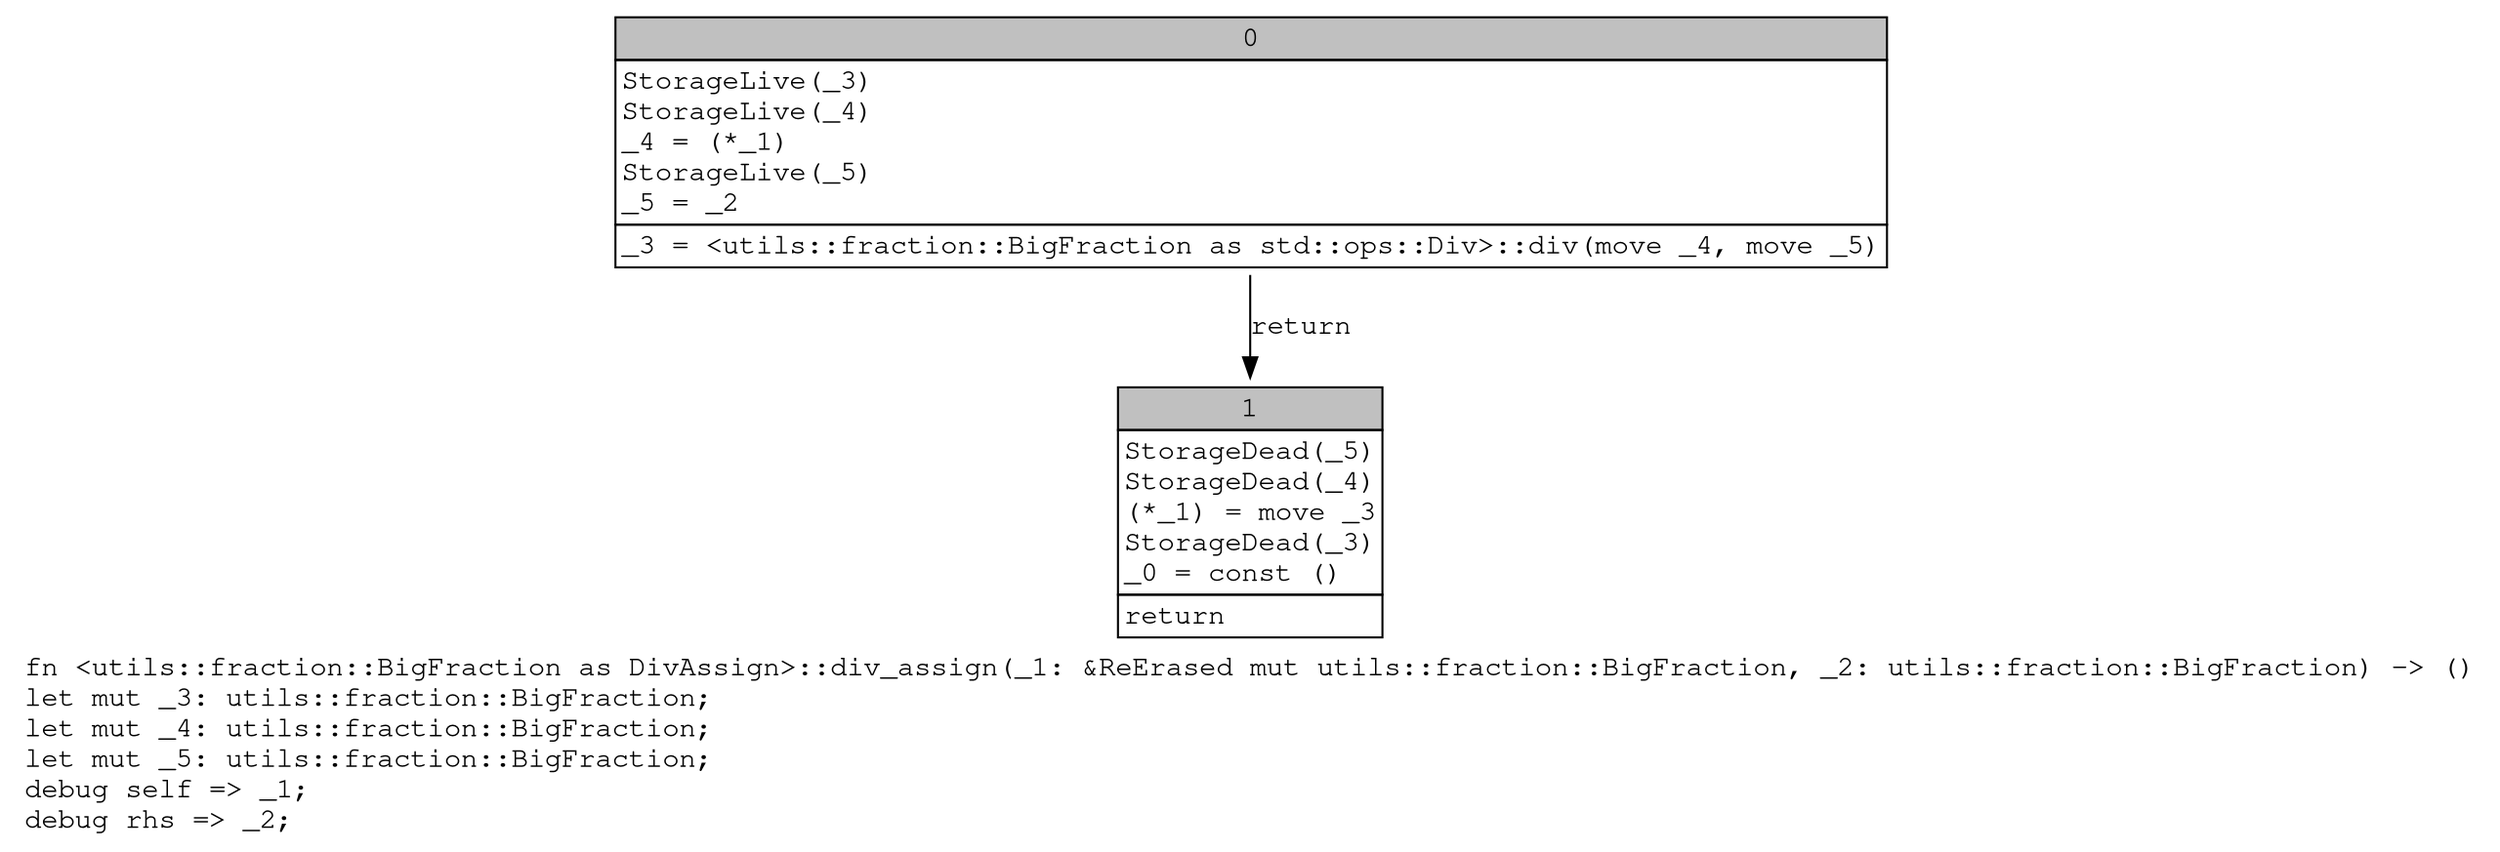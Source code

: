 digraph Mir_0_2458 {
    graph [fontname="Courier, monospace"];
    node [fontname="Courier, monospace"];
    edge [fontname="Courier, monospace"];
    label=<fn &lt;utils::fraction::BigFraction as DivAssign&gt;::div_assign(_1: &amp;ReErased mut utils::fraction::BigFraction, _2: utils::fraction::BigFraction) -&gt; ()<br align="left"/>let mut _3: utils::fraction::BigFraction;<br align="left"/>let mut _4: utils::fraction::BigFraction;<br align="left"/>let mut _5: utils::fraction::BigFraction;<br align="left"/>debug self =&gt; _1;<br align="left"/>debug rhs =&gt; _2;<br align="left"/>>;
    bb0__0_2458 [shape="none", label=<<table border="0" cellborder="1" cellspacing="0"><tr><td bgcolor="gray" align="center" colspan="1">0</td></tr><tr><td align="left" balign="left">StorageLive(_3)<br/>StorageLive(_4)<br/>_4 = (*_1)<br/>StorageLive(_5)<br/>_5 = _2<br/></td></tr><tr><td align="left">_3 = &lt;utils::fraction::BigFraction as std::ops::Div&gt;::div(move _4, move _5)</td></tr></table>>];
    bb1__0_2458 [shape="none", label=<<table border="0" cellborder="1" cellspacing="0"><tr><td bgcolor="gray" align="center" colspan="1">1</td></tr><tr><td align="left" balign="left">StorageDead(_5)<br/>StorageDead(_4)<br/>(*_1) = move _3<br/>StorageDead(_3)<br/>_0 = const ()<br/></td></tr><tr><td align="left">return</td></tr></table>>];
    bb0__0_2458 -> bb1__0_2458 [label="return"];
}

